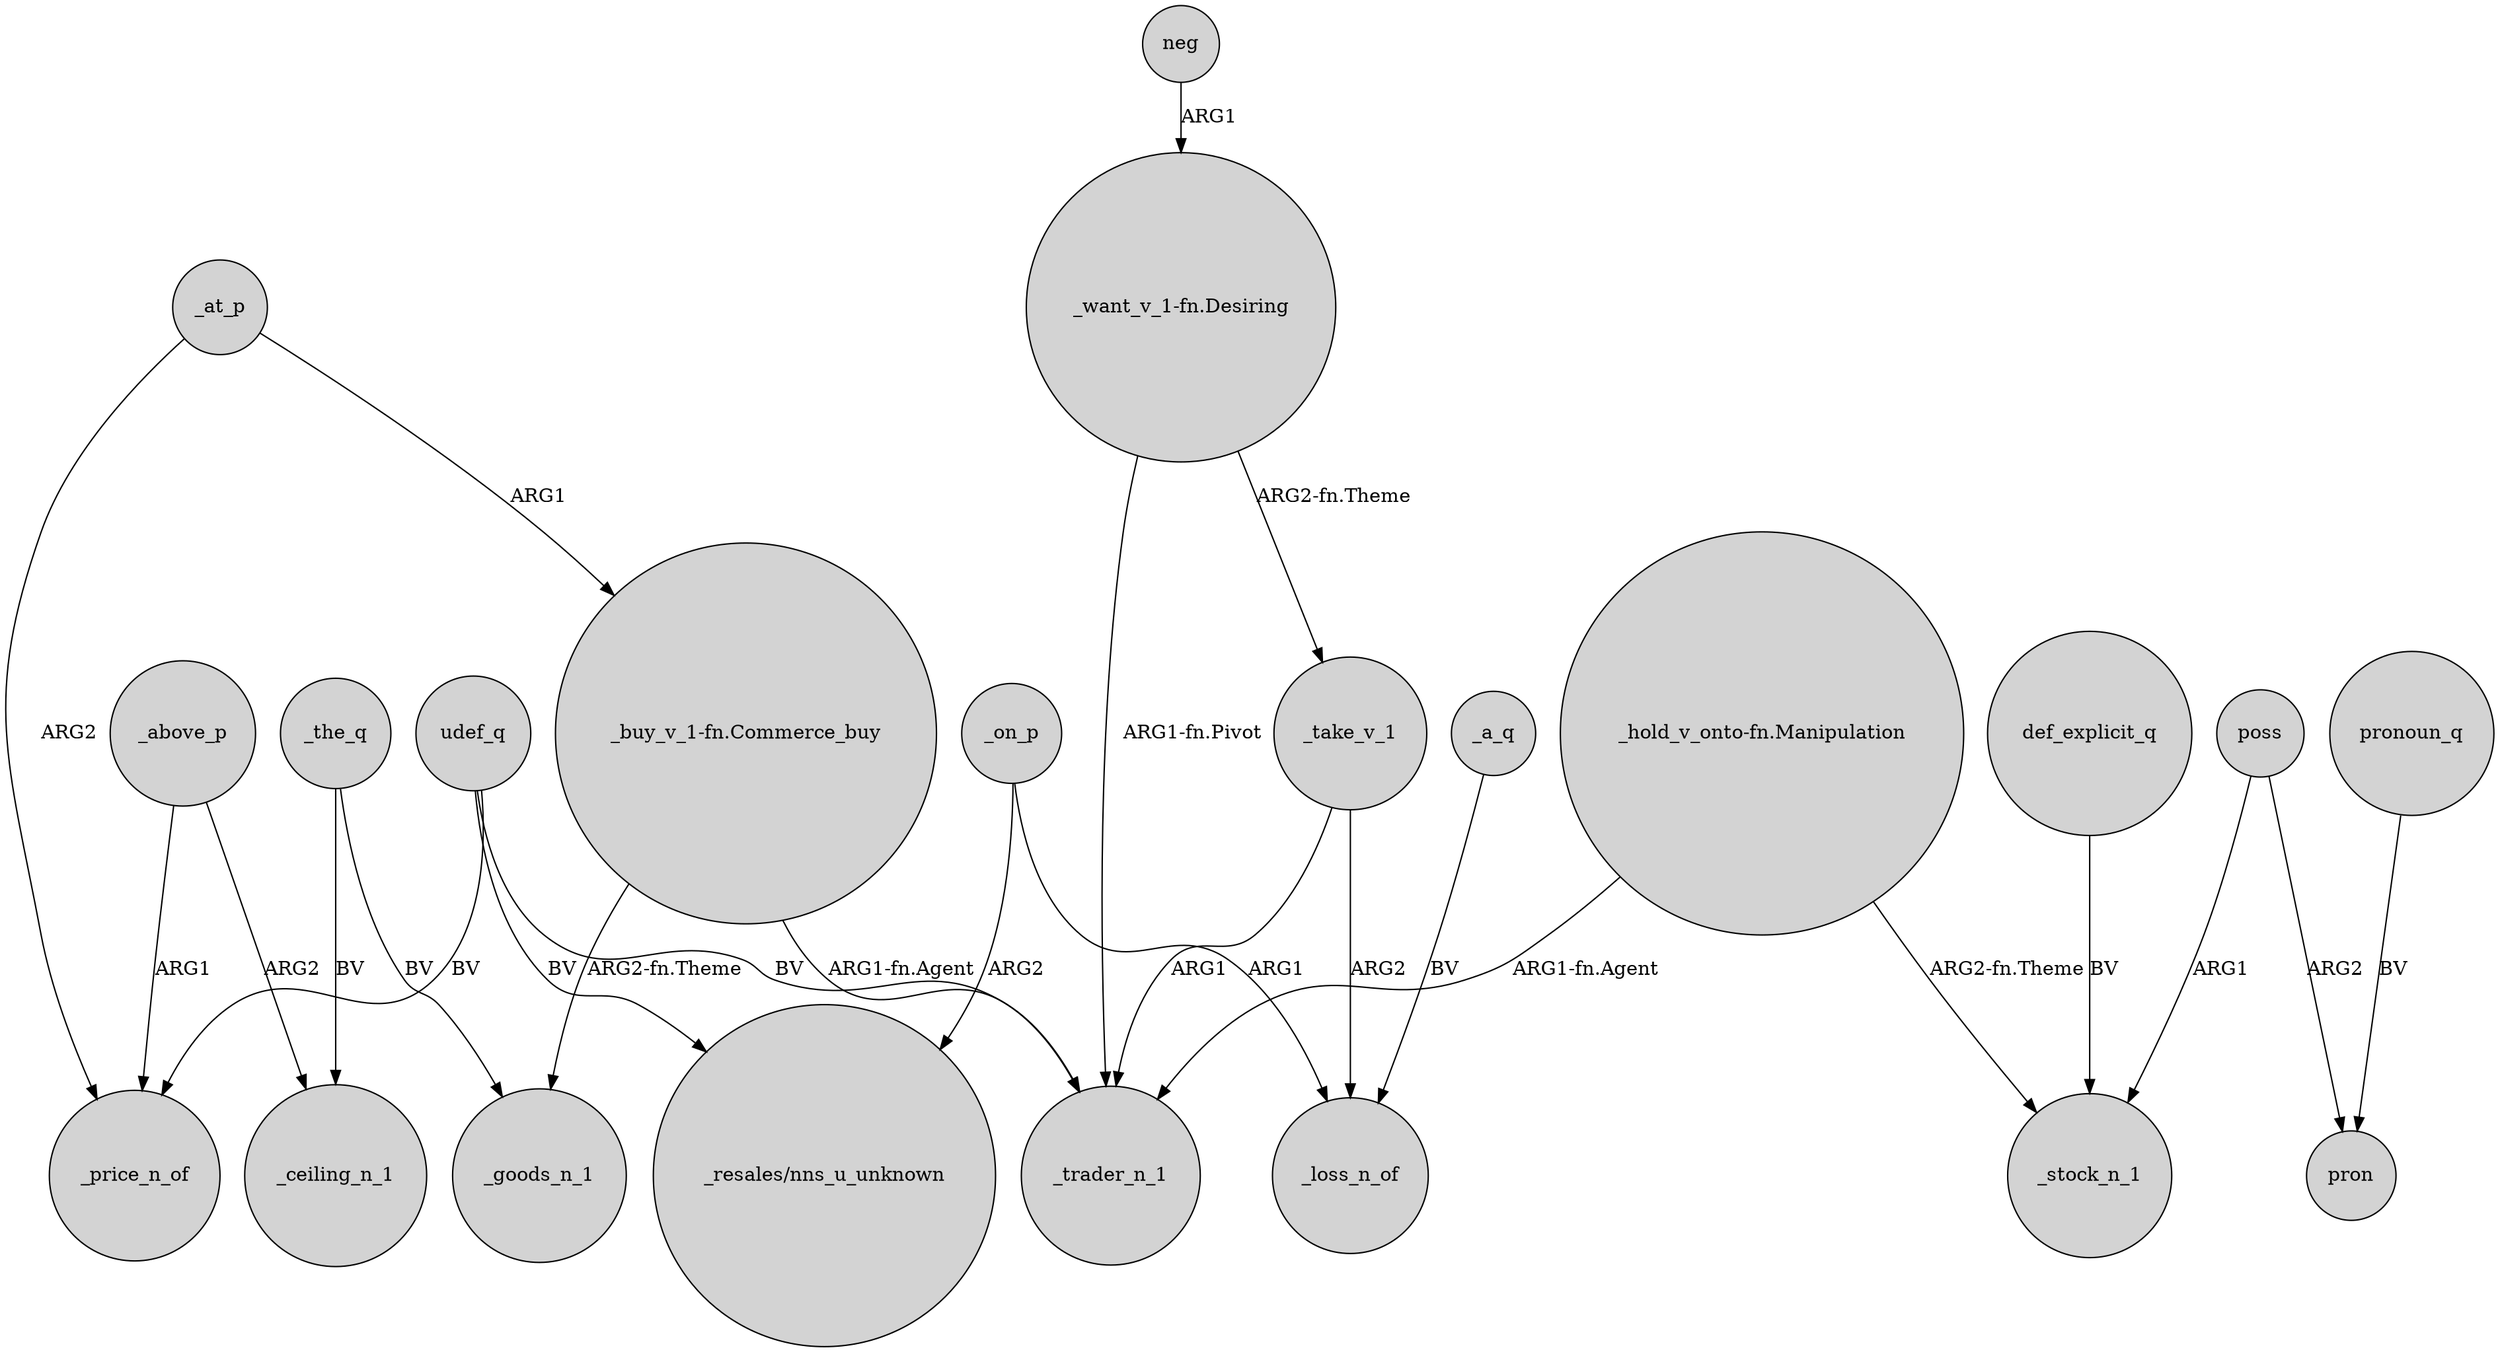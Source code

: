 digraph {
	node [shape=circle style=filled]
	_above_p -> _price_n_of [label=ARG1]
	_the_q -> _goods_n_1 [label=BV]
	"_want_v_1-fn.Desiring" -> _trader_n_1 [label="ARG1-fn.Pivot"]
	"_buy_v_1-fn.Commerce_buy" -> _trader_n_1 [label="ARG1-fn.Agent"]
	udef_q -> _price_n_of [label=BV]
	poss -> pron [label=ARG2]
	_at_p -> "_buy_v_1-fn.Commerce_buy" [label=ARG1]
	udef_q -> _trader_n_1 [label=BV]
	_a_q -> _loss_n_of [label=BV]
	_take_v_1 -> _trader_n_1 [label=ARG1]
	poss -> _stock_n_1 [label=ARG1]
	"_buy_v_1-fn.Commerce_buy" -> _goods_n_1 [label="ARG2-fn.Theme"]
	def_explicit_q -> _stock_n_1 [label=BV]
	_above_p -> _ceiling_n_1 [label=ARG2]
	pronoun_q -> pron [label=BV]
	_on_p -> "_resales/nns_u_unknown" [label=ARG2]
	_on_p -> _loss_n_of [label=ARG1]
	_take_v_1 -> _loss_n_of [label=ARG2]
	udef_q -> "_resales/nns_u_unknown" [label=BV]
	"_hold_v_onto-fn.Manipulation" -> _stock_n_1 [label="ARG2-fn.Theme"]
	"_hold_v_onto-fn.Manipulation" -> _trader_n_1 [label="ARG1-fn.Agent"]
	"_want_v_1-fn.Desiring" -> _take_v_1 [label="ARG2-fn.Theme"]
	_at_p -> _price_n_of [label=ARG2]
	_the_q -> _ceiling_n_1 [label=BV]
	neg -> "_want_v_1-fn.Desiring" [label=ARG1]
}

